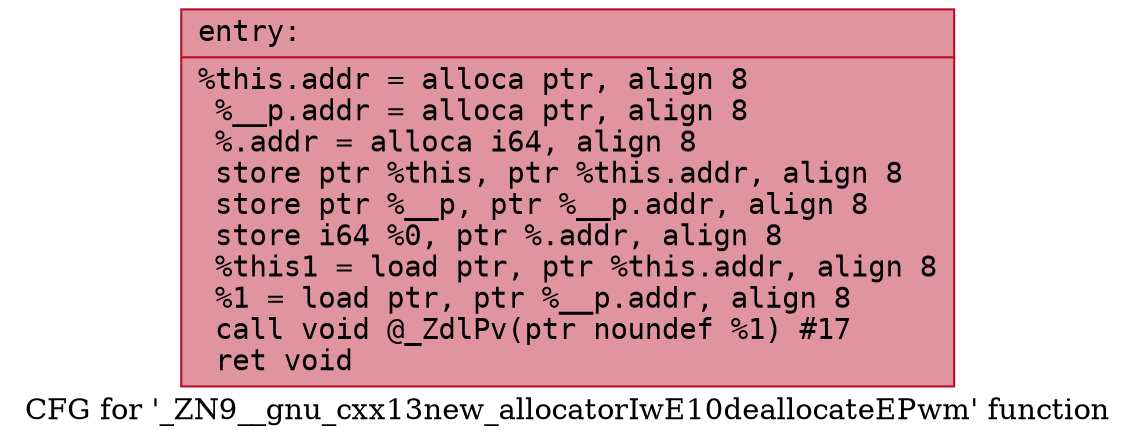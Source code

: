 digraph "CFG for '_ZN9__gnu_cxx13new_allocatorIwE10deallocateEPwm' function" {
	label="CFG for '_ZN9__gnu_cxx13new_allocatorIwE10deallocateEPwm' function";

	Node0x55fec3734110 [shape=record,color="#b70d28ff", style=filled, fillcolor="#b70d2870" fontname="Courier",label="{entry:\l|  %this.addr = alloca ptr, align 8\l  %__p.addr = alloca ptr, align 8\l  %.addr = alloca i64, align 8\l  store ptr %this, ptr %this.addr, align 8\l  store ptr %__p, ptr %__p.addr, align 8\l  store i64 %0, ptr %.addr, align 8\l  %this1 = load ptr, ptr %this.addr, align 8\l  %1 = load ptr, ptr %__p.addr, align 8\l  call void @_ZdlPv(ptr noundef %1) #17\l  ret void\l}"];
}
